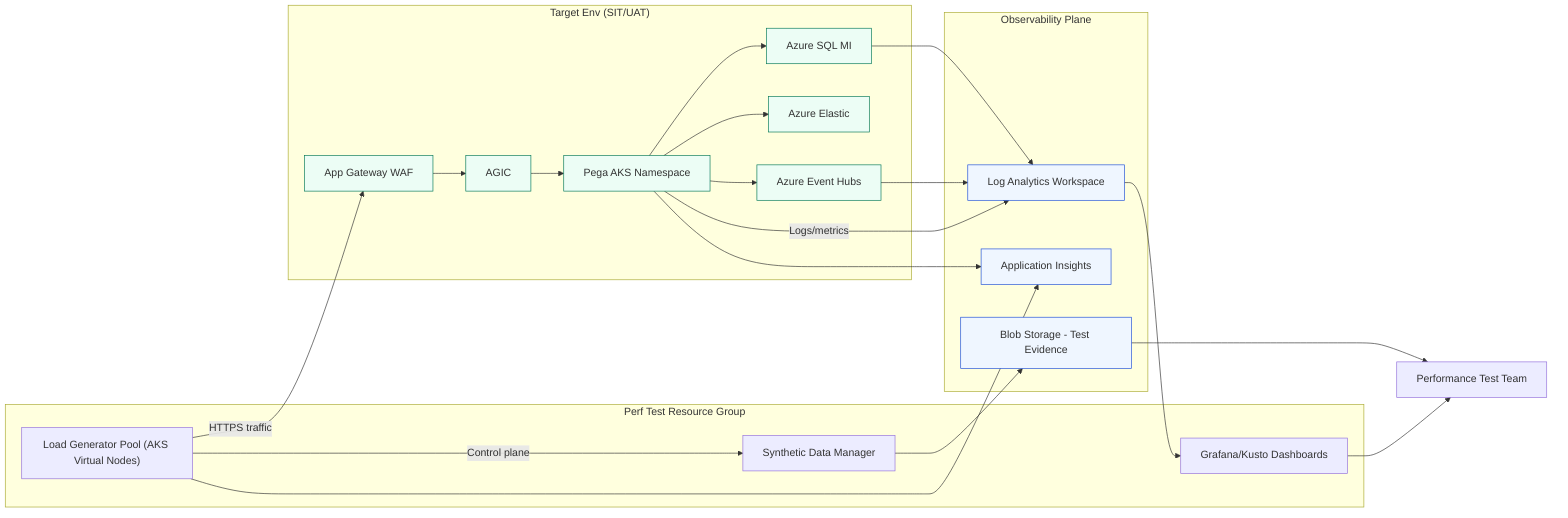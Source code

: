 flowchart LR
    subgraph PerfRG[Perf Test Resource Group]
        LG["Load Generator Pool (AKS Virtual Nodes)"]
        DataMgr[Synthetic Data Manager]
        Metrics[Grafana/Kusto Dashboards]
    end

    subgraph TargetRG["Target Env (SIT/UAT)"]
        WAF[App Gateway WAF]
        AGIC[AGIC]
        Pega[Pega AKS Namespace]
        SQL[Azure SQL MI]
        Elastic[Azure Elastic]
        EventHub[Azure Event Hubs]
    end

    subgraph Observability[Observability Plane]
        LogAnalytics[Log Analytics Workspace]
        AppInsights[Application Insights]
        Storage[Blob Storage - Test Evidence]
    end

    LG -->|HTTPS traffic| WAF
    WAF --> AGIC
    AGIC --> Pega
    Pega --> SQL
    Pega --> Elastic
    Pega --> EventHub

    LG -->|Control plane| DataMgr
    DataMgr --> Storage

    Pega -->|Logs/metrics| LogAnalytics
    SQL --> LogAnalytics
    EventHub --> LogAnalytics
    LogAnalytics --> Metrics
    Metrics --> PerfTeam[Performance Test Team]

    LG --> AppInsights
    Pega --> AppInsights

    Storage --> PerfTeam

    classDef azure fill:#ecfdf5,stroke:#047857;
    classDef obs fill:#eff6ff,stroke:#1d4ed8;

    class WAF,AGIC,Pega,SQL,Elastic,EventHub azure;
    class LogAnalytics,AppInsights,Storage obs;